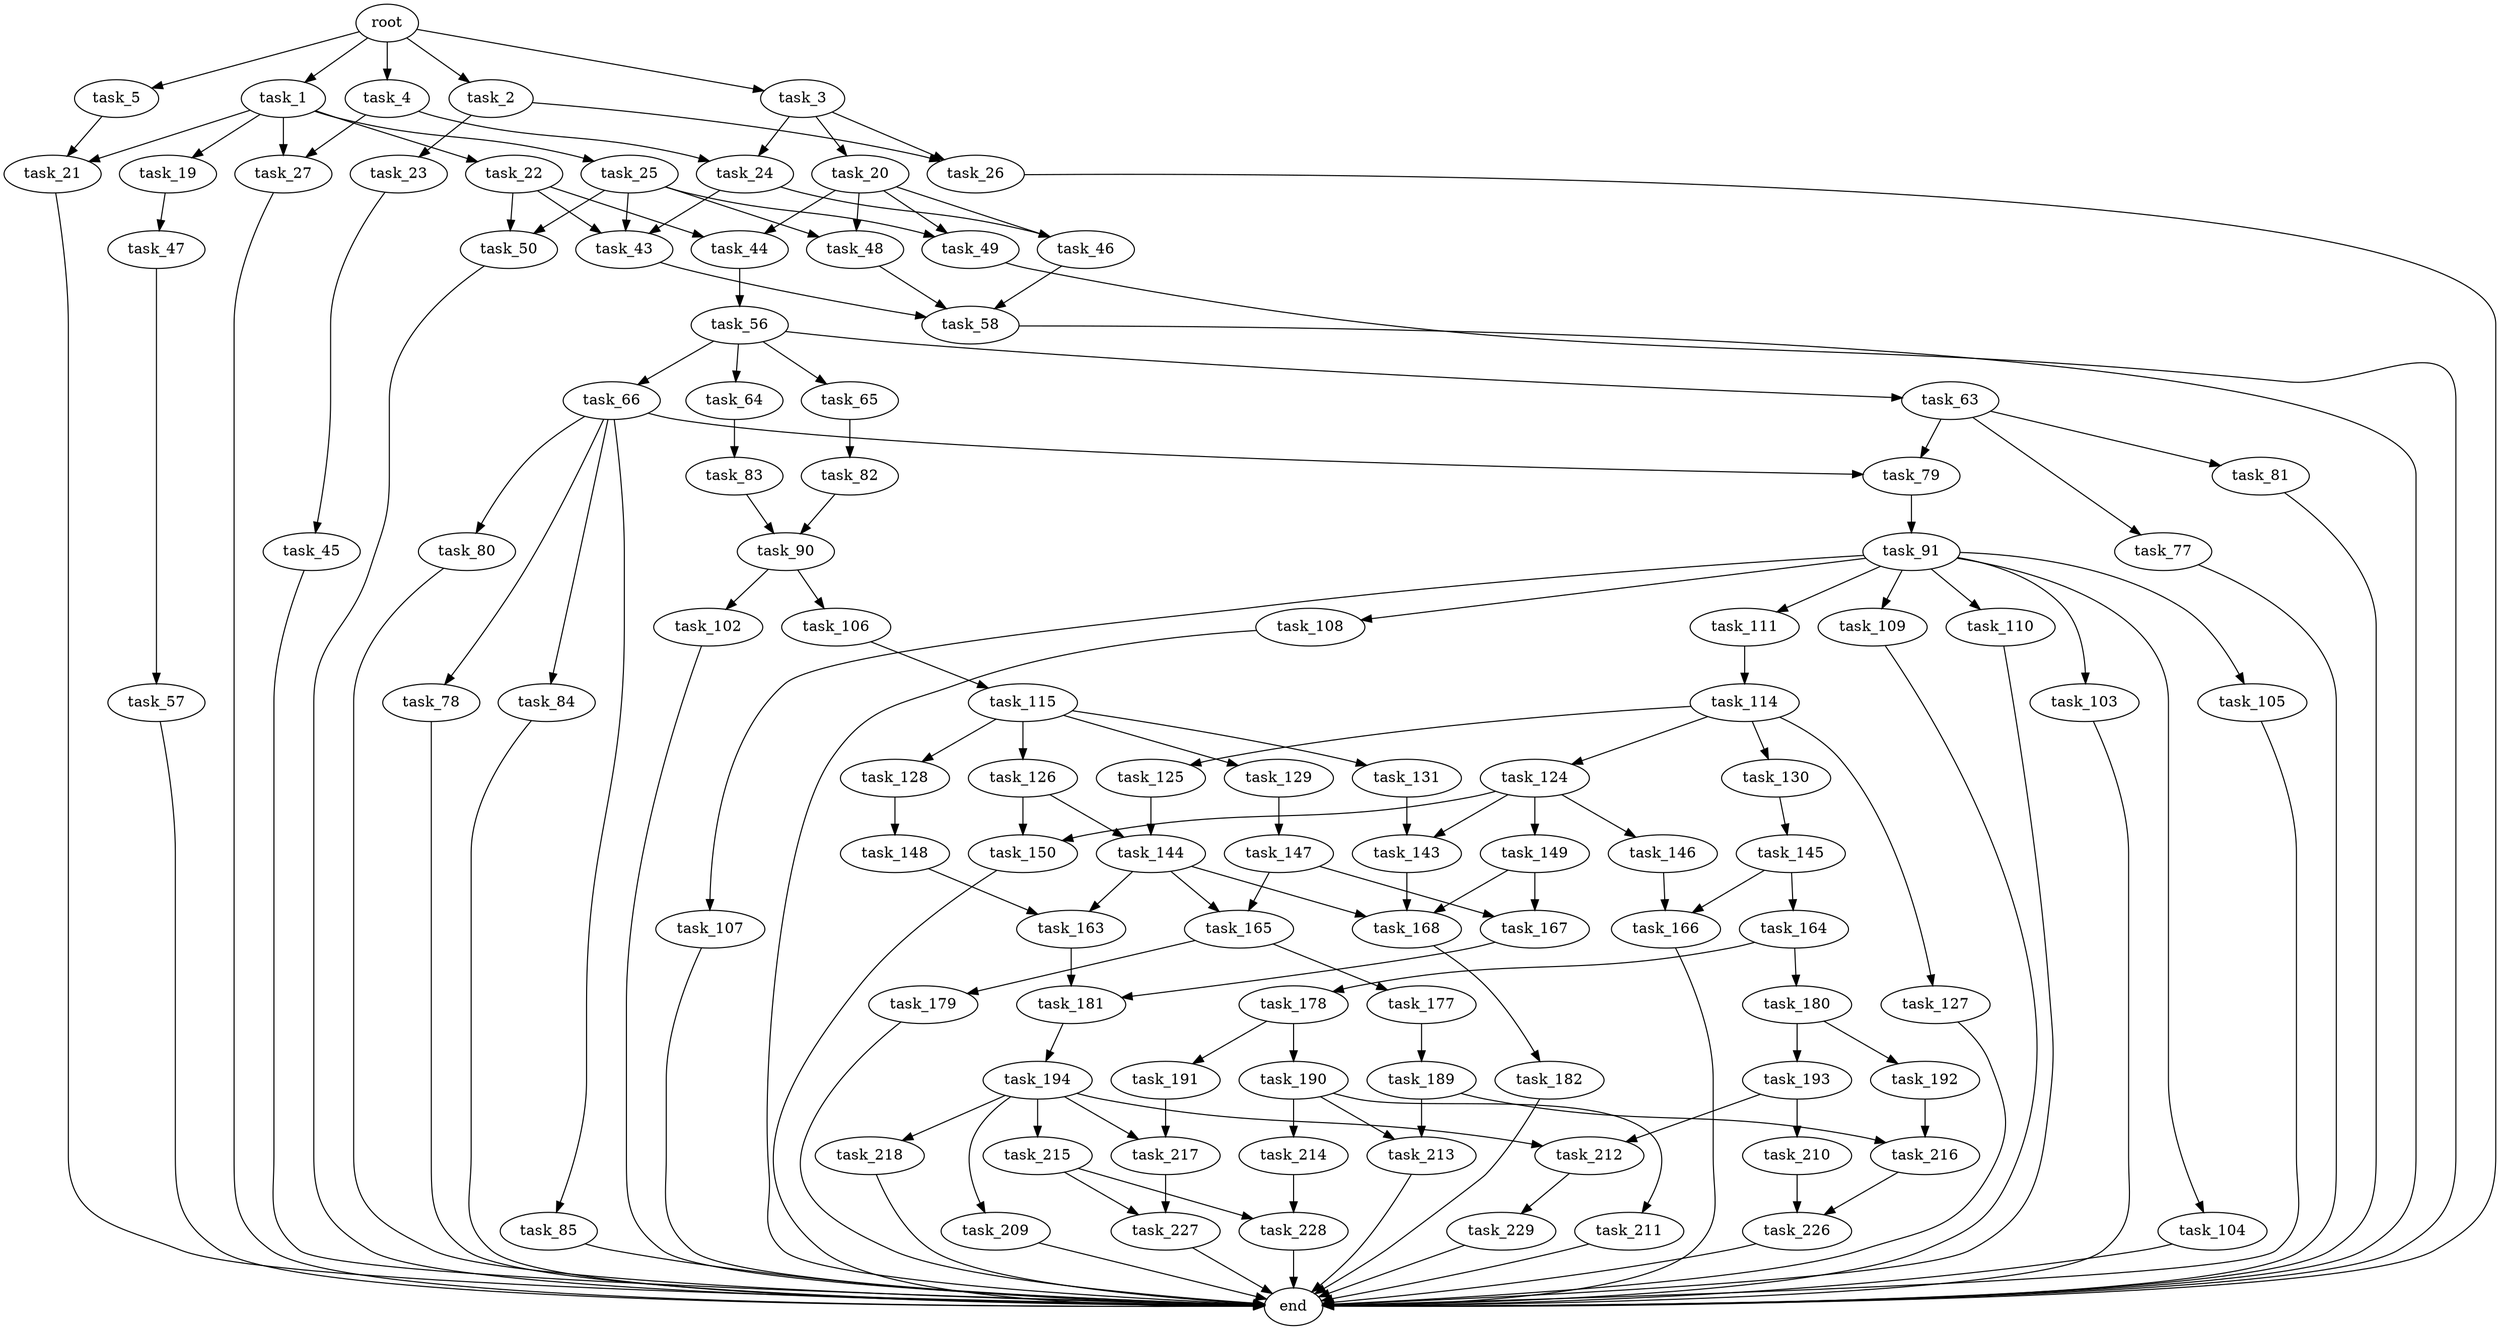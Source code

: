 digraph G {
  root [size="0.000000"];
  task_1 [size="368293445632.000000"];
  task_2 [size="6210530182.000000"];
  task_3 [size="92393904264.000000"];
  task_4 [size="68719476736.000000"];
  task_5 [size="28991029248.000000"];
  task_19 [size="19424429242.000000"];
  task_20 [size="593718869364.000000"];
  task_21 [size="68719476736.000000"];
  task_22 [size="1073741824000.000000"];
  task_23 [size="28182128649.000000"];
  task_24 [size="839876630389.000000"];
  task_25 [size="8589934592.000000"];
  task_26 [size="16471186679.000000"];
  task_27 [size="14551185009.000000"];
  task_43 [size="22454075933.000000"];
  task_44 [size="24815012402.000000"];
  task_45 [size="134217728000.000000"];
  task_46 [size="12931441947.000000"];
  task_47 [size="28991029248.000000"];
  task_48 [size="28991029248.000000"];
  task_49 [size="12948848769.000000"];
  task_50 [size="28991029248.000000"];
  task_56 [size="782757789696.000000"];
  task_57 [size="947477748944.000000"];
  task_58 [size="11836184197.000000"];
  task_63 [size="368293445632.000000"];
  task_64 [size="1073741824000.000000"];
  task_65 [size="15750195637.000000"];
  task_66 [size="1063981425.000000"];
  task_77 [size="606482447433.000000"];
  task_78 [size="28991029248.000000"];
  task_79 [size="474625195756.000000"];
  task_80 [size="6434309895.000000"];
  task_81 [size="49342386780.000000"];
  task_82 [size="2780679934.000000"];
  task_83 [size="10464551824.000000"];
  task_84 [size="549755813888.000000"];
  task_85 [size="30629095706.000000"];
  task_90 [size="169869361598.000000"];
  task_91 [size="231928233984.000000"];
  task_102 [size="134217728000.000000"];
  task_103 [size="1084656081938.000000"];
  task_104 [size="25706230031.000000"];
  task_105 [size="1073741824000.000000"];
  task_106 [size="368293445632.000000"];
  task_107 [size="4714491799.000000"];
  task_108 [size="27513431609.000000"];
  task_109 [size="12734331032.000000"];
  task_110 [size="749381556633.000000"];
  task_111 [size="231928233984.000000"];
  task_114 [size="3756648311.000000"];
  task_115 [size="2508598058.000000"];
  task_124 [size="368293445632.000000"];
  task_125 [size="10756986681.000000"];
  task_126 [size="28580271392.000000"];
  task_127 [size="1073741824000.000000"];
  task_128 [size="68719476736.000000"];
  task_129 [size="384514876984.000000"];
  task_130 [size="3841230082.000000"];
  task_131 [size="146691703846.000000"];
  task_143 [size="58469497334.000000"];
  task_144 [size="24045394982.000000"];
  task_145 [size="68719476736.000000"];
  task_146 [size="109542421843.000000"];
  task_147 [size="12162157442.000000"];
  task_148 [size="10642410771.000000"];
  task_149 [size="773787875336.000000"];
  task_150 [size="19997952111.000000"];
  task_163 [size="782757789696.000000"];
  task_164 [size="352298566.000000"];
  task_165 [size="2614226646.000000"];
  task_166 [size="134217728000.000000"];
  task_167 [size="368293445632.000000"];
  task_168 [size="318472326540.000000"];
  task_177 [size="1073741824000.000000"];
  task_178 [size="11406497736.000000"];
  task_179 [size="8210234146.000000"];
  task_180 [size="14125885974.000000"];
  task_181 [size="1073741824000.000000"];
  task_182 [size="3245773394.000000"];
  task_189 [size="26098361234.000000"];
  task_190 [size="445864976750.000000"];
  task_191 [size="141228263428.000000"];
  task_192 [size="61153933105.000000"];
  task_193 [size="876633297221.000000"];
  task_194 [size="28991029248.000000"];
  task_209 [size="124758839924.000000"];
  task_210 [size="134217728000.000000"];
  task_211 [size="549755813888.000000"];
  task_212 [size="782757789696.000000"];
  task_213 [size="19342721455.000000"];
  task_214 [size="84578075934.000000"];
  task_215 [size="1073741824000.000000"];
  task_216 [size="1073741824000.000000"];
  task_217 [size="231928233984.000000"];
  task_218 [size="15490468314.000000"];
  task_226 [size="34255418549.000000"];
  task_227 [size="14147731296.000000"];
  task_228 [size="127512718464.000000"];
  task_229 [size="6372047615.000000"];
  end [size="0.000000"];

  root -> task_1 [size="1.000000"];
  root -> task_2 [size="1.000000"];
  root -> task_3 [size="1.000000"];
  root -> task_4 [size="1.000000"];
  root -> task_5 [size="1.000000"];
  task_1 -> task_19 [size="411041792.000000"];
  task_1 -> task_21 [size="411041792.000000"];
  task_1 -> task_22 [size="411041792.000000"];
  task_1 -> task_25 [size="411041792.000000"];
  task_1 -> task_27 [size="411041792.000000"];
  task_2 -> task_23 [size="209715200.000000"];
  task_2 -> task_26 [size="209715200.000000"];
  task_3 -> task_20 [size="75497472.000000"];
  task_3 -> task_24 [size="75497472.000000"];
  task_3 -> task_26 [size="75497472.000000"];
  task_4 -> task_24 [size="134217728.000000"];
  task_4 -> task_27 [size="134217728.000000"];
  task_5 -> task_21 [size="75497472.000000"];
  task_19 -> task_47 [size="536870912.000000"];
  task_20 -> task_44 [size="679477248.000000"];
  task_20 -> task_46 [size="679477248.000000"];
  task_20 -> task_48 [size="679477248.000000"];
  task_20 -> task_49 [size="679477248.000000"];
  task_21 -> end [size="1.000000"];
  task_22 -> task_43 [size="838860800.000000"];
  task_22 -> task_44 [size="838860800.000000"];
  task_22 -> task_50 [size="838860800.000000"];
  task_23 -> task_45 [size="134217728.000000"];
  task_24 -> task_43 [size="679477248.000000"];
  task_24 -> task_46 [size="679477248.000000"];
  task_25 -> task_43 [size="33554432.000000"];
  task_25 -> task_48 [size="33554432.000000"];
  task_25 -> task_49 [size="33554432.000000"];
  task_25 -> task_50 [size="33554432.000000"];
  task_26 -> end [size="1.000000"];
  task_27 -> end [size="1.000000"];
  task_43 -> task_58 [size="75497472.000000"];
  task_44 -> task_56 [size="75497472.000000"];
  task_45 -> end [size="1.000000"];
  task_46 -> task_58 [size="301989888.000000"];
  task_47 -> task_57 [size="75497472.000000"];
  task_48 -> task_58 [size="75497472.000000"];
  task_49 -> end [size="1.000000"];
  task_50 -> end [size="1.000000"];
  task_56 -> task_63 [size="679477248.000000"];
  task_56 -> task_64 [size="679477248.000000"];
  task_56 -> task_65 [size="679477248.000000"];
  task_56 -> task_66 [size="679477248.000000"];
  task_57 -> end [size="1.000000"];
  task_58 -> end [size="1.000000"];
  task_63 -> task_77 [size="411041792.000000"];
  task_63 -> task_79 [size="411041792.000000"];
  task_63 -> task_81 [size="411041792.000000"];
  task_64 -> task_83 [size="838860800.000000"];
  task_65 -> task_82 [size="411041792.000000"];
  task_66 -> task_78 [size="75497472.000000"];
  task_66 -> task_79 [size="75497472.000000"];
  task_66 -> task_80 [size="75497472.000000"];
  task_66 -> task_84 [size="75497472.000000"];
  task_66 -> task_85 [size="75497472.000000"];
  task_77 -> end [size="1.000000"];
  task_78 -> end [size="1.000000"];
  task_79 -> task_91 [size="838860800.000000"];
  task_80 -> end [size="1.000000"];
  task_81 -> end [size="1.000000"];
  task_82 -> task_90 [size="301989888.000000"];
  task_83 -> task_90 [size="838860800.000000"];
  task_84 -> end [size="1.000000"];
  task_85 -> end [size="1.000000"];
  task_90 -> task_102 [size="536870912.000000"];
  task_90 -> task_106 [size="536870912.000000"];
  task_91 -> task_103 [size="301989888.000000"];
  task_91 -> task_104 [size="301989888.000000"];
  task_91 -> task_105 [size="301989888.000000"];
  task_91 -> task_107 [size="301989888.000000"];
  task_91 -> task_108 [size="301989888.000000"];
  task_91 -> task_109 [size="301989888.000000"];
  task_91 -> task_110 [size="301989888.000000"];
  task_91 -> task_111 [size="301989888.000000"];
  task_102 -> end [size="1.000000"];
  task_103 -> end [size="1.000000"];
  task_104 -> end [size="1.000000"];
  task_105 -> end [size="1.000000"];
  task_106 -> task_115 [size="411041792.000000"];
  task_107 -> end [size="1.000000"];
  task_108 -> end [size="1.000000"];
  task_109 -> end [size="1.000000"];
  task_110 -> end [size="1.000000"];
  task_111 -> task_114 [size="301989888.000000"];
  task_114 -> task_124 [size="134217728.000000"];
  task_114 -> task_125 [size="134217728.000000"];
  task_114 -> task_127 [size="134217728.000000"];
  task_114 -> task_130 [size="134217728.000000"];
  task_115 -> task_126 [size="75497472.000000"];
  task_115 -> task_128 [size="75497472.000000"];
  task_115 -> task_129 [size="75497472.000000"];
  task_115 -> task_131 [size="75497472.000000"];
  task_124 -> task_143 [size="411041792.000000"];
  task_124 -> task_146 [size="411041792.000000"];
  task_124 -> task_149 [size="411041792.000000"];
  task_124 -> task_150 [size="411041792.000000"];
  task_125 -> task_144 [size="301989888.000000"];
  task_126 -> task_144 [size="33554432.000000"];
  task_126 -> task_150 [size="33554432.000000"];
  task_127 -> end [size="1.000000"];
  task_128 -> task_148 [size="134217728.000000"];
  task_129 -> task_147 [size="411041792.000000"];
  task_130 -> task_145 [size="75497472.000000"];
  task_131 -> task_143 [size="301989888.000000"];
  task_143 -> task_168 [size="134217728.000000"];
  task_144 -> task_163 [size="838860800.000000"];
  task_144 -> task_165 [size="838860800.000000"];
  task_144 -> task_168 [size="838860800.000000"];
  task_145 -> task_164 [size="134217728.000000"];
  task_145 -> task_166 [size="134217728.000000"];
  task_146 -> task_166 [size="75497472.000000"];
  task_147 -> task_165 [size="209715200.000000"];
  task_147 -> task_167 [size="209715200.000000"];
  task_148 -> task_163 [size="301989888.000000"];
  task_149 -> task_167 [size="838860800.000000"];
  task_149 -> task_168 [size="838860800.000000"];
  task_150 -> end [size="1.000000"];
  task_163 -> task_181 [size="679477248.000000"];
  task_164 -> task_178 [size="33554432.000000"];
  task_164 -> task_180 [size="33554432.000000"];
  task_165 -> task_177 [size="75497472.000000"];
  task_165 -> task_179 [size="75497472.000000"];
  task_166 -> end [size="1.000000"];
  task_167 -> task_181 [size="411041792.000000"];
  task_168 -> task_182 [size="838860800.000000"];
  task_177 -> task_189 [size="838860800.000000"];
  task_178 -> task_190 [size="209715200.000000"];
  task_178 -> task_191 [size="209715200.000000"];
  task_179 -> end [size="1.000000"];
  task_180 -> task_192 [size="411041792.000000"];
  task_180 -> task_193 [size="411041792.000000"];
  task_181 -> task_194 [size="838860800.000000"];
  task_182 -> end [size="1.000000"];
  task_189 -> task_213 [size="536870912.000000"];
  task_189 -> task_216 [size="536870912.000000"];
  task_190 -> task_211 [size="536870912.000000"];
  task_190 -> task_213 [size="536870912.000000"];
  task_190 -> task_214 [size="536870912.000000"];
  task_191 -> task_217 [size="209715200.000000"];
  task_192 -> task_216 [size="134217728.000000"];
  task_193 -> task_210 [size="536870912.000000"];
  task_193 -> task_212 [size="536870912.000000"];
  task_194 -> task_209 [size="75497472.000000"];
  task_194 -> task_212 [size="75497472.000000"];
  task_194 -> task_215 [size="75497472.000000"];
  task_194 -> task_217 [size="75497472.000000"];
  task_194 -> task_218 [size="75497472.000000"];
  task_209 -> end [size="1.000000"];
  task_210 -> task_226 [size="209715200.000000"];
  task_211 -> end [size="1.000000"];
  task_212 -> task_229 [size="679477248.000000"];
  task_213 -> end [size="1.000000"];
  task_214 -> task_228 [size="134217728.000000"];
  task_215 -> task_227 [size="838860800.000000"];
  task_215 -> task_228 [size="838860800.000000"];
  task_216 -> task_226 [size="838860800.000000"];
  task_217 -> task_227 [size="301989888.000000"];
  task_218 -> end [size="1.000000"];
  task_226 -> end [size="1.000000"];
  task_227 -> end [size="1.000000"];
  task_228 -> end [size="1.000000"];
  task_229 -> end [size="1.000000"];
}
